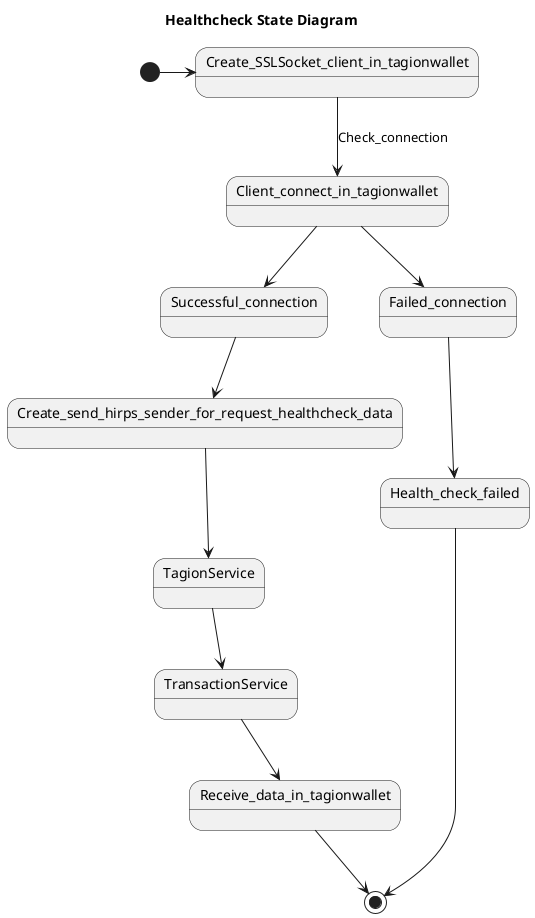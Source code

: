 @startuml Healthcheck State
skinparam Style strictuml
skinparam SequenceMessageAlign center
title Healthcheck State Diagram
[*] -> Create_SSLSocket_client_in_tagionwallet
Create_SSLSocket_client_in_tagionwallet --> Client_connect_in_tagionwallet: Check_connection
Client_connect_in_tagionwallet --> Successful_connection
Client_connect_in_tagionwallet --> Failed_connection
Successful_connection --> Create_send_hirps_sender_for_request_healthcheck_data
Create_send_hirps_sender_for_request_healthcheck_data --> TagionService
TagionService --> TransactionService
TransactionService --> Receive_data_in_tagionwallet
Failed_connection --> Health_check_failed
Receive_data_in_tagionwallet --> [*]
Health_check_failed --> [*]
@enduml


